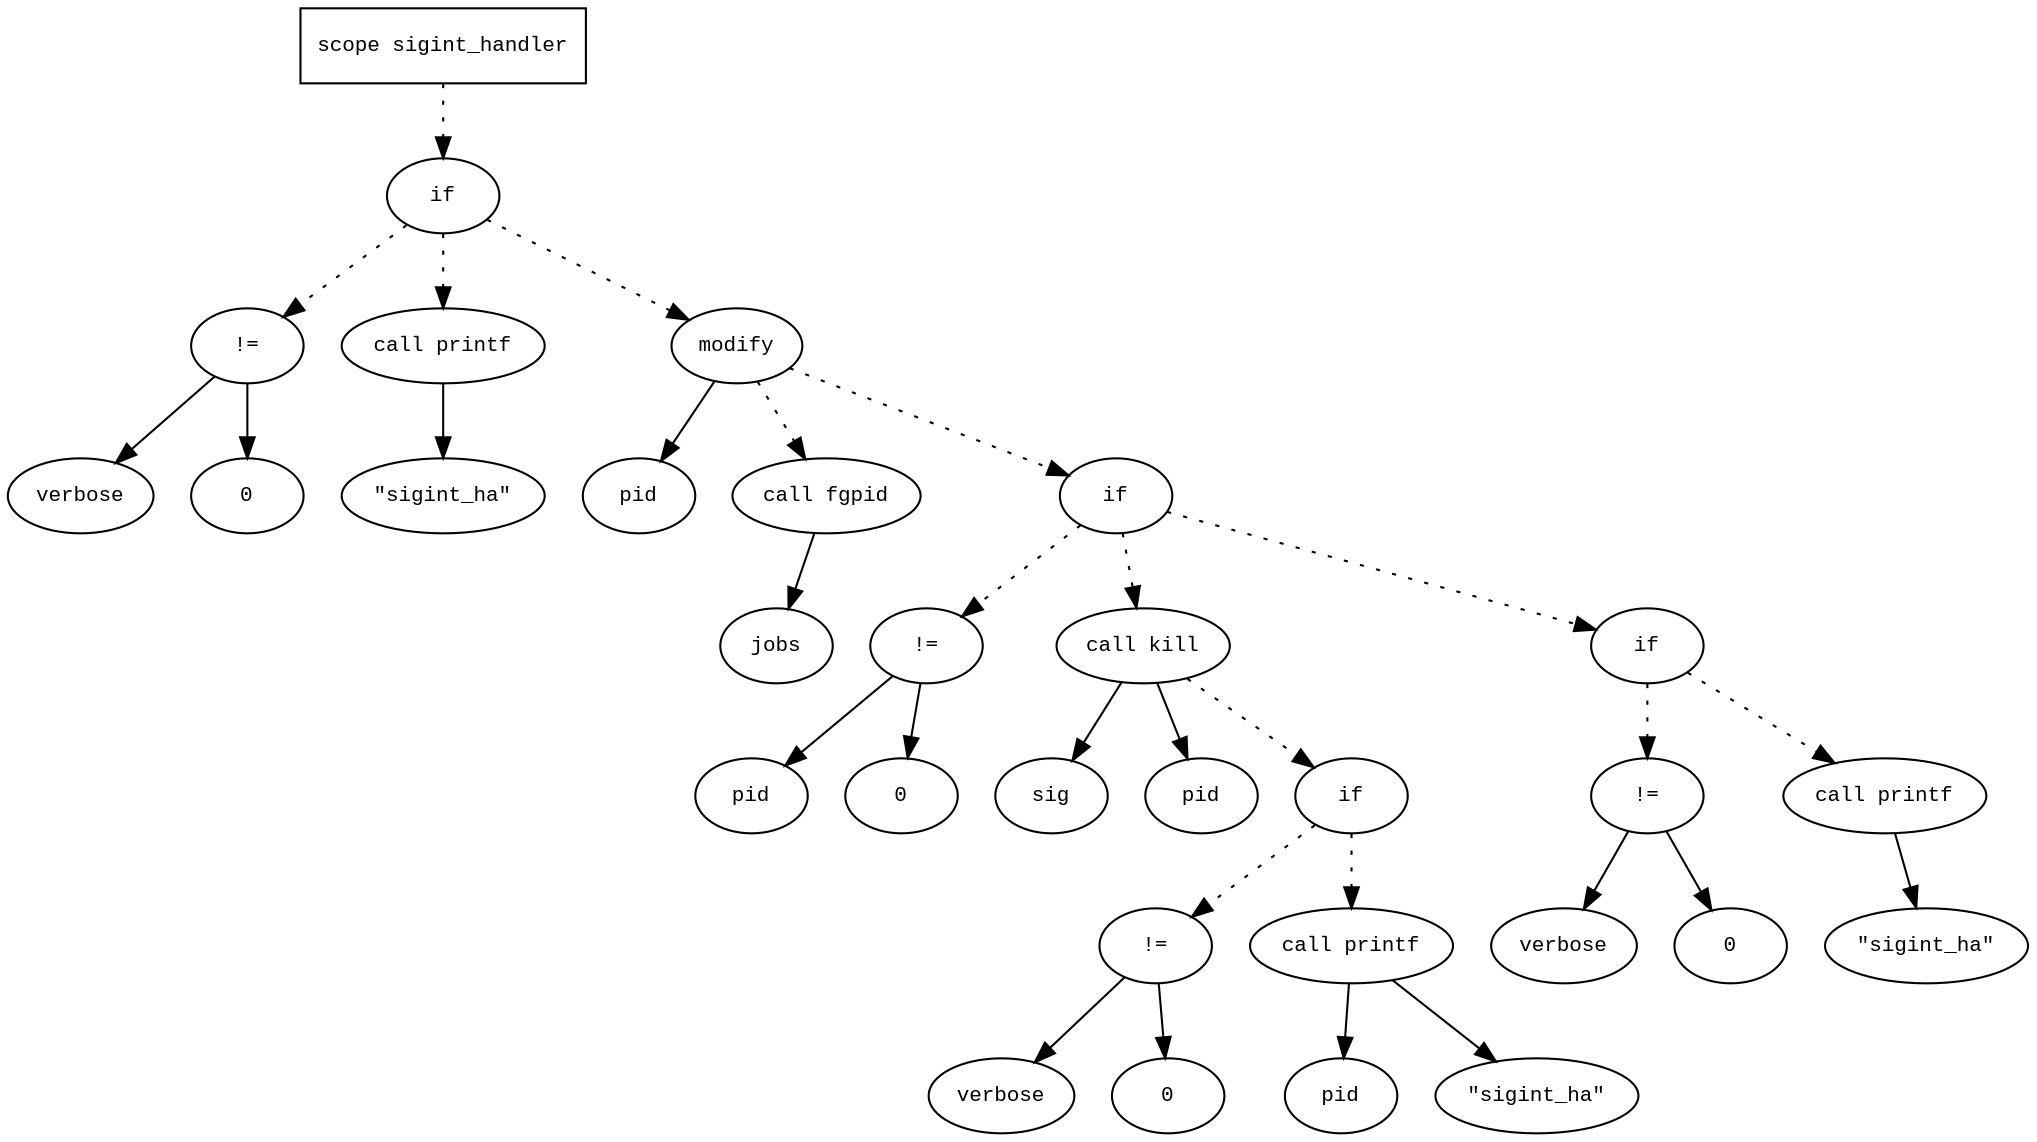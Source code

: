digraph AST {
  graph [fontname="Times New Roman",fontsize=10];
  node  [fontname="Courier New",fontsize=10];
  edge  [fontname="Times New Roman",fontsize=10];

  node1 [label="scope sigint_handler",shape=box];
  node2 [label="if",shape=ellipse];
  node1 -> node2 [style=dotted];
  node3 [label="!=",shape=ellipse];
  node4 [label="verbose",shape=ellipse];
  node3 -> node4;
  node5 [label="0",shape=ellipse];
  node3 -> node5;
  node2 -> node3 [style=dotted];
  node6 [label="call printf",shape=ellipse];
  node7 [label="\"sigint_ha\"",shape=ellipse];
  node6 -> node7;
  node2 -> node6 [style=dotted];
  node8 [label="modify",shape=ellipse];
  node9 [label="pid",shape=ellipse];
  node8 -> node9;
  node10 [label="call fgpid",shape=ellipse];
  node11 [label="jobs",shape=ellipse];
  node10 -> node11;
  node8 -> node10 [style=dotted];
  node2 -> node8 [style=dotted];
  node12 [label="if",shape=ellipse];
  node8 -> node12 [style=dotted];
  node13 [label="!=",shape=ellipse];
  node14 [label="pid",shape=ellipse];
  node13 -> node14;
  node15 [label="0",shape=ellipse];
  node13 -> node15;
  node12 -> node13 [style=dotted];
  node16 [label="call kill",shape=ellipse];
  node17 [label="sig",shape=ellipse];
  node16 -> node17;
  node18 [label="pid",shape=ellipse];
  node16 -> node18;
  node12 -> node16 [style=dotted];
  node19 [label="if",shape=ellipse];
  node16 -> node19 [style=dotted];
  node20 [label="!=",shape=ellipse];
  node21 [label="verbose",shape=ellipse];
  node20 -> node21;
  node22 [label="0",shape=ellipse];
  node20 -> node22;
  node19 -> node20 [style=dotted];
  node23 [label="call printf",shape=ellipse];
  node24 [label="pid",shape=ellipse];
  node23 -> node24;
  node25 [label="\"sigint_ha\"",shape=ellipse];
  node23 -> node25;
  node19 -> node23 [style=dotted];
  node26 [label="if",shape=ellipse];
  node12 -> node26 [style=dotted];
  node27 [label="!=",shape=ellipse];
  node28 [label="verbose",shape=ellipse];
  node27 -> node28;
  node29 [label="0",shape=ellipse];
  node27 -> node29;
  node26 -> node27 [style=dotted];
  node30 [label="call printf",shape=ellipse];
  node31 [label="\"sigint_ha\"",shape=ellipse];
  node30 -> node31;
  node26 -> node30 [style=dotted];
} 